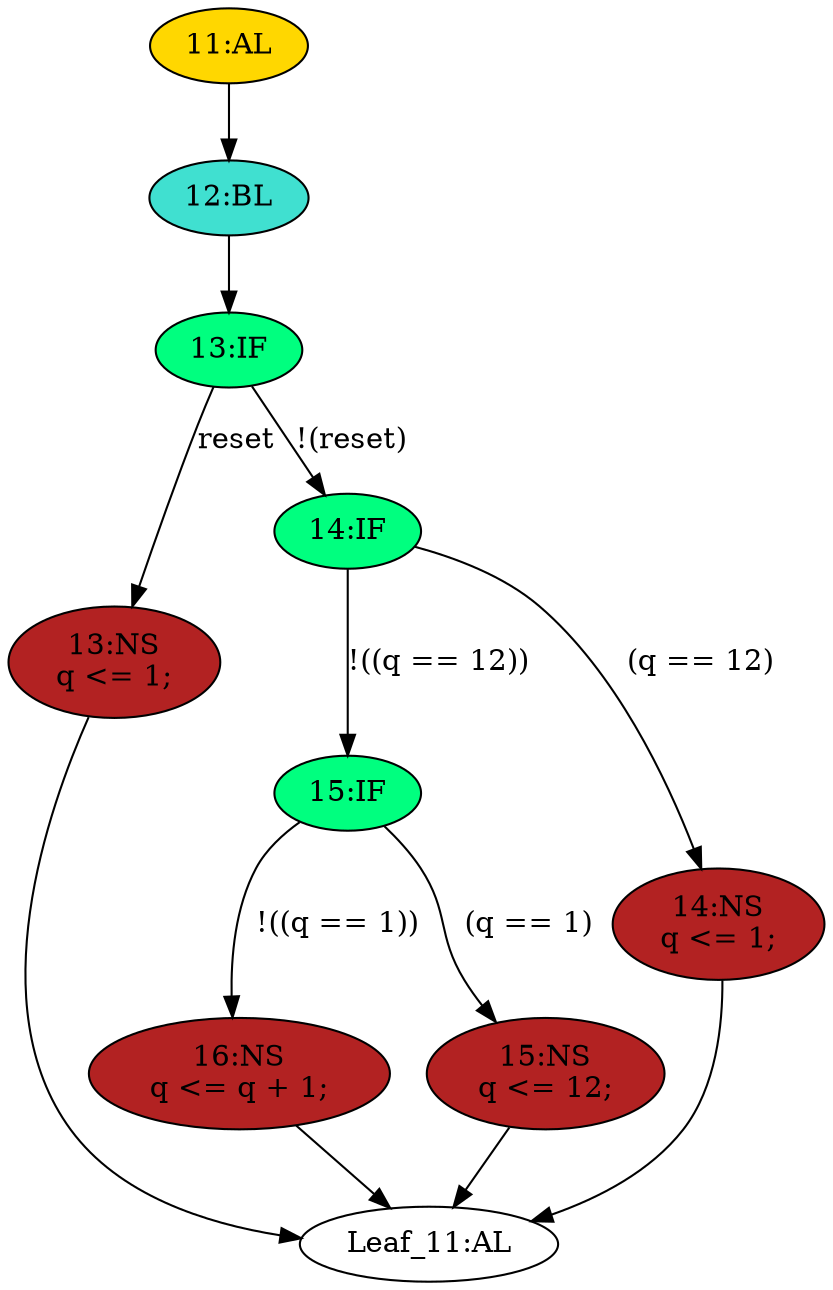 strict digraph "" {
	node [label="\N"];
	"16:NS"	[ast="<pyverilog.vparser.ast.NonblockingSubstitution object at 0x7f86560a4950>",
		fillcolor=firebrick,
		label="16:NS
q <= q + 1;",
		statements="[<pyverilog.vparser.ast.NonblockingSubstitution object at 0x7f86560a4950>]",
		style=filled,
		typ=NonblockingSubstitution];
	"Leaf_11:AL"	[def_var="['q']",
		label="Leaf_11:AL"];
	"16:NS" -> "Leaf_11:AL"	[cond="[]",
		lineno=None];
	"13:NS"	[ast="<pyverilog.vparser.ast.NonblockingSubstitution object at 0x7f86560b81d0>",
		fillcolor=firebrick,
		label="13:NS
q <= 1;",
		statements="[<pyverilog.vparser.ast.NonblockingSubstitution object at 0x7f86560b81d0>]",
		style=filled,
		typ=NonblockingSubstitution];
	"13:NS" -> "Leaf_11:AL"	[cond="[]",
		lineno=None];
	"11:AL"	[ast="<pyverilog.vparser.ast.Always object at 0x7f865493c950>",
		clk_sens=True,
		fillcolor=gold,
		label="11:AL",
		sens="['clk', 'reset']",
		statements="[]",
		style=filled,
		typ=Always,
		use_var="['q', 'reset']"];
	"12:BL"	[ast="<pyverilog.vparser.ast.Block object at 0x7f86560b8210>",
		fillcolor=turquoise,
		label="12:BL",
		statements="[]",
		style=filled,
		typ=Block];
	"11:AL" -> "12:BL"	[cond="[]",
		lineno=None];
	"15:IF"	[ast="<pyverilog.vparser.ast.IfStatement object at 0x7f86560a4d10>",
		fillcolor=springgreen,
		label="15:IF",
		statements="[]",
		style=filled,
		typ=IfStatement];
	"15:IF" -> "16:NS"	[cond="['q']",
		label="!((q == 1))",
		lineno=15];
	"15:NS"	[ast="<pyverilog.vparser.ast.NonblockingSubstitution object at 0x7f86560a4d90>",
		fillcolor=firebrick,
		label="15:NS
q <= 12;",
		statements="[<pyverilog.vparser.ast.NonblockingSubstitution object at 0x7f86560a4d90>]",
		style=filled,
		typ=NonblockingSubstitution];
	"15:IF" -> "15:NS"	[cond="['q']",
		label="(q == 1)",
		lineno=15];
	"13:IF"	[ast="<pyverilog.vparser.ast.IfStatement object at 0x7f86560a4c50>",
		fillcolor=springgreen,
		label="13:IF",
		statements="[]",
		style=filled,
		typ=IfStatement];
	"12:BL" -> "13:IF"	[cond="[]",
		lineno=None];
	"15:NS" -> "Leaf_11:AL"	[cond="[]",
		lineno=None];
	"13:IF" -> "13:NS"	[cond="['reset']",
		label=reset,
		lineno=13];
	"14:IF"	[ast="<pyverilog.vparser.ast.IfStatement object at 0x7f86560a4cd0>",
		fillcolor=springgreen,
		label="14:IF",
		statements="[]",
		style=filled,
		typ=IfStatement];
	"13:IF" -> "14:IF"	[cond="['reset']",
		label="!(reset)",
		lineno=13];
	"14:IF" -> "15:IF"	[cond="['q']",
		label="!((q == 12))",
		lineno=14];
	"14:NS"	[ast="<pyverilog.vparser.ast.NonblockingSubstitution object at 0x7f86560a4f90>",
		fillcolor=firebrick,
		label="14:NS
q <= 1;",
		statements="[<pyverilog.vparser.ast.NonblockingSubstitution object at 0x7f86560a4f90>]",
		style=filled,
		typ=NonblockingSubstitution];
	"14:IF" -> "14:NS"	[cond="['q']",
		label="(q == 12)",
		lineno=14];
	"14:NS" -> "Leaf_11:AL"	[cond="[]",
		lineno=None];
}
